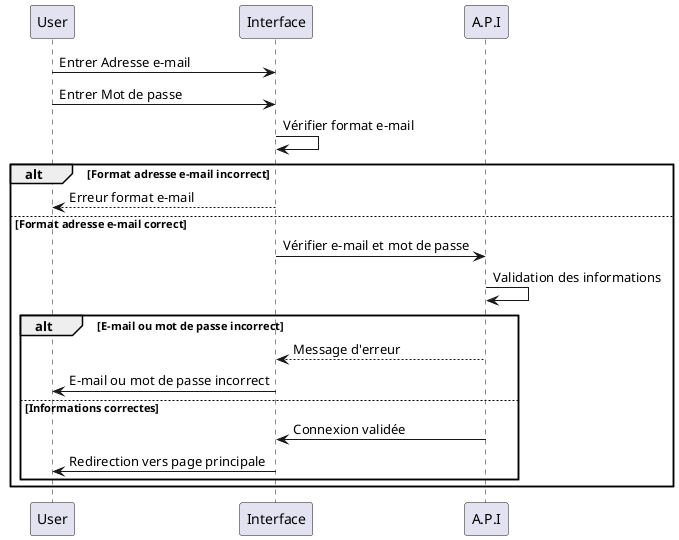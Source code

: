 @startuml
User -> Interface: Entrer Adresse e-mail
User -> Interface: Entrer Mot de passe
Interface -> Interface: Vérifier format e-mail
alt Format adresse e-mail incorrect
  User <-- Interface #red: Erreur format e-mail
else Format adresse e-mail correct
  Interface -> A.P.I: Vérifier e-mail et mot de passe
  A.P.I -> A.P.I: Validation des informations
  alt E-mail ou mot de passe incorrect
    Interface <-- A.P.I: Message d'erreur
    Interface -> User: E-mail ou mot de passe incorrect
  else Informations correctes
    A.P.I -> Interface: Connexion validée
    Interface -> User: Redirection vers page principale
  end
end
@enduml
